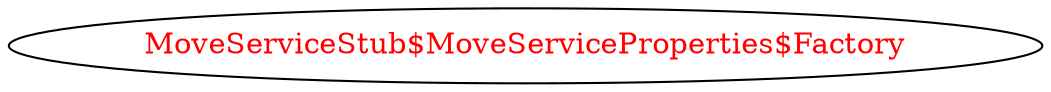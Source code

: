 digraph dependencyGraph {
 concentrate=true;
 ranksep="2.0";
 rankdir="LR"; 
 splines="ortho";
"MoveServiceStub$MoveServiceProperties$Factory" [fontcolor="red"];
}